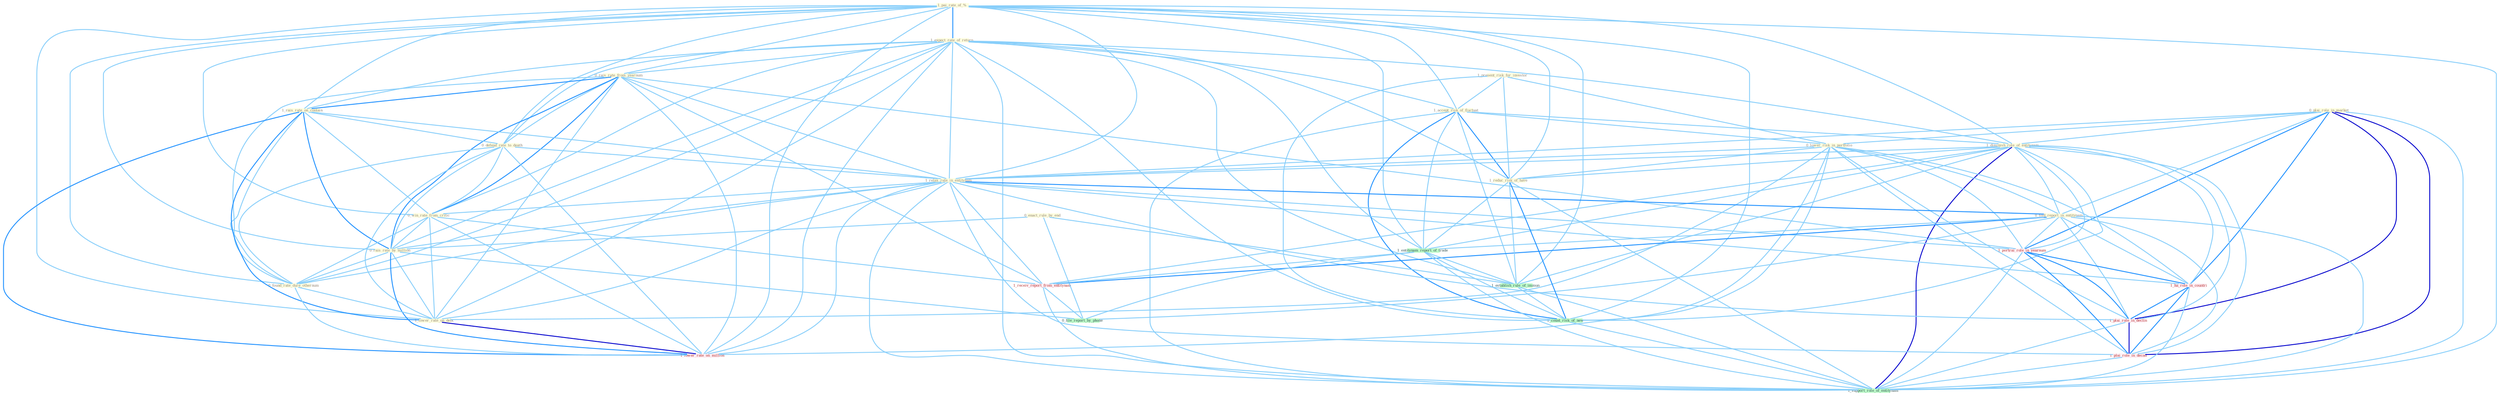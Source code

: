 Graph G{ 
    node
    [shape=polygon,style=filled,width=.5,height=.06,color="#BDFCC9",fixedsize=true,fontsize=4,
    fontcolor="#2f4f4f"];
    {node
    [color="#ffffe0", fontcolor="#8b7d6b"] "1_pai_rate_of_% " "0_plai_role_in_market " "1_present_risk_for_investor " "1_expect_rate_of_return " "1_accept_risk_of_fluctuat " "0_rais_rate_from_yearnum " "1_diminish_role_of_entitynam " "1_rais_rate_on_contain " "0_defend_rate_to_death " "0_enact_rule_by_end " "0_lower_risk_in_portfolio " "1_relax_rate_in_entitynam " "0_told_report_in_entitynam " "1_reduc_risk_of_have " "0_win_rate_from_critic " "0_rais_rate_by_million " "0_found_rate_dure_othernum " "1_lower_rate_on_debt "}
{node [color="#fff0f5", fontcolor="#b22222"] "1_portrai_role_in_yearnum " "1_ha_role_in_countri " "1_lower_rate_on_million " "1_receiv_report_from_entitynam " "1_plai_role_in_declin " "1_plai_role_in_decad "}
edge [color="#B0E2FF"];

	"1_pai_rate_of_% " -- "1_expect_rate_of_return " [w="2", color="#1e90ff" , len=0.8];
	"1_pai_rate_of_% " -- "1_accept_risk_of_fluctuat " [w="1", color="#87cefa" ];
	"1_pai_rate_of_% " -- "0_rais_rate_from_yearnum " [w="1", color="#87cefa" ];
	"1_pai_rate_of_% " -- "1_diminish_role_of_entitynam " [w="1", color="#87cefa" ];
	"1_pai_rate_of_% " -- "1_rais_rate_on_contain " [w="1", color="#87cefa" ];
	"1_pai_rate_of_% " -- "0_defend_rate_to_death " [w="1", color="#87cefa" ];
	"1_pai_rate_of_% " -- "1_relax_rate_in_entitynam " [w="1", color="#87cefa" ];
	"1_pai_rate_of_% " -- "1_reduc_risk_of_have " [w="1", color="#87cefa" ];
	"1_pai_rate_of_% " -- "0_win_rate_from_critic " [w="1", color="#87cefa" ];
	"1_pai_rate_of_% " -- "0_rais_rate_by_million " [w="1", color="#87cefa" ];
	"1_pai_rate_of_% " -- "0_found_rate_dure_othernum " [w="1", color="#87cefa" ];
	"1_pai_rate_of_% " -- "1_lower_rate_on_debt " [w="1", color="#87cefa" ];
	"1_pai_rate_of_% " -- "1_lower_rate_on_million " [w="1", color="#87cefa" ];
	"1_pai_rate_of_% " -- "1_entitynam_report_of_trade " [w="1", color="#87cefa" ];
	"1_pai_rate_of_% " -- "1_establish_rule_of_immun " [w="1", color="#87cefa" ];
	"1_pai_rate_of_% " -- "1_count_risk_of_new " [w="1", color="#87cefa" ];
	"1_pai_rate_of_% " -- "1_support_role_of_entitynam " [w="1", color="#87cefa" ];
	"0_plai_role_in_market " -- "1_diminish_role_of_entitynam " [w="1", color="#87cefa" ];
	"0_plai_role_in_market " -- "0_lower_risk_in_portfolio " [w="1", color="#87cefa" ];
	"0_plai_role_in_market " -- "1_relax_rate_in_entitynam " [w="1", color="#87cefa" ];
	"0_plai_role_in_market " -- "0_told_report_in_entitynam " [w="1", color="#87cefa" ];
	"0_plai_role_in_market " -- "1_portrai_role_in_yearnum " [w="2", color="#1e90ff" , len=0.8];
	"0_plai_role_in_market " -- "1_ha_role_in_countri " [w="2", color="#1e90ff" , len=0.8];
	"0_plai_role_in_market " -- "1_plai_role_in_declin " [w="3", color="#0000cd" , len=0.6];
	"0_plai_role_in_market " -- "1_plai_role_in_decad " [w="3", color="#0000cd" , len=0.6];
	"0_plai_role_in_market " -- "1_support_role_of_entitynam " [w="1", color="#87cefa" ];
	"1_present_risk_for_investor " -- "1_accept_risk_of_fluctuat " [w="1", color="#87cefa" ];
	"1_present_risk_for_investor " -- "0_lower_risk_in_portfolio " [w="1", color="#87cefa" ];
	"1_present_risk_for_investor " -- "1_reduc_risk_of_have " [w="1", color="#87cefa" ];
	"1_present_risk_for_investor " -- "1_count_risk_of_new " [w="1", color="#87cefa" ];
	"1_expect_rate_of_return " -- "1_accept_risk_of_fluctuat " [w="1", color="#87cefa" ];
	"1_expect_rate_of_return " -- "0_rais_rate_from_yearnum " [w="1", color="#87cefa" ];
	"1_expect_rate_of_return " -- "1_diminish_role_of_entitynam " [w="1", color="#87cefa" ];
	"1_expect_rate_of_return " -- "1_rais_rate_on_contain " [w="1", color="#87cefa" ];
	"1_expect_rate_of_return " -- "0_defend_rate_to_death " [w="1", color="#87cefa" ];
	"1_expect_rate_of_return " -- "1_relax_rate_in_entitynam " [w="1", color="#87cefa" ];
	"1_expect_rate_of_return " -- "1_reduc_risk_of_have " [w="1", color="#87cefa" ];
	"1_expect_rate_of_return " -- "0_win_rate_from_critic " [w="1", color="#87cefa" ];
	"1_expect_rate_of_return " -- "0_rais_rate_by_million " [w="1", color="#87cefa" ];
	"1_expect_rate_of_return " -- "0_found_rate_dure_othernum " [w="1", color="#87cefa" ];
	"1_expect_rate_of_return " -- "1_lower_rate_on_debt " [w="1", color="#87cefa" ];
	"1_expect_rate_of_return " -- "1_lower_rate_on_million " [w="1", color="#87cefa" ];
	"1_expect_rate_of_return " -- "1_entitynam_report_of_trade " [w="1", color="#87cefa" ];
	"1_expect_rate_of_return " -- "1_establish_rule_of_immun " [w="1", color="#87cefa" ];
	"1_expect_rate_of_return " -- "1_count_risk_of_new " [w="1", color="#87cefa" ];
	"1_expect_rate_of_return " -- "1_support_role_of_entitynam " [w="1", color="#87cefa" ];
	"1_accept_risk_of_fluctuat " -- "1_diminish_role_of_entitynam " [w="1", color="#87cefa" ];
	"1_accept_risk_of_fluctuat " -- "0_lower_risk_in_portfolio " [w="1", color="#87cefa" ];
	"1_accept_risk_of_fluctuat " -- "1_reduc_risk_of_have " [w="2", color="#1e90ff" , len=0.8];
	"1_accept_risk_of_fluctuat " -- "1_entitynam_report_of_trade " [w="1", color="#87cefa" ];
	"1_accept_risk_of_fluctuat " -- "1_establish_rule_of_immun " [w="1", color="#87cefa" ];
	"1_accept_risk_of_fluctuat " -- "1_count_risk_of_new " [w="2", color="#1e90ff" , len=0.8];
	"1_accept_risk_of_fluctuat " -- "1_support_role_of_entitynam " [w="1", color="#87cefa" ];
	"0_rais_rate_from_yearnum " -- "1_rais_rate_on_contain " [w="2", color="#1e90ff" , len=0.8];
	"0_rais_rate_from_yearnum " -- "0_defend_rate_to_death " [w="1", color="#87cefa" ];
	"0_rais_rate_from_yearnum " -- "1_relax_rate_in_entitynam " [w="1", color="#87cefa" ];
	"0_rais_rate_from_yearnum " -- "0_win_rate_from_critic " [w="2", color="#1e90ff" , len=0.8];
	"0_rais_rate_from_yearnum " -- "0_rais_rate_by_million " [w="2", color="#1e90ff" , len=0.8];
	"0_rais_rate_from_yearnum " -- "0_found_rate_dure_othernum " [w="1", color="#87cefa" ];
	"0_rais_rate_from_yearnum " -- "1_lower_rate_on_debt " [w="1", color="#87cefa" ];
	"0_rais_rate_from_yearnum " -- "1_portrai_role_in_yearnum " [w="1", color="#87cefa" ];
	"0_rais_rate_from_yearnum " -- "1_lower_rate_on_million " [w="1", color="#87cefa" ];
	"0_rais_rate_from_yearnum " -- "1_receiv_report_from_entitynam " [w="1", color="#87cefa" ];
	"1_diminish_role_of_entitynam " -- "1_relax_rate_in_entitynam " [w="1", color="#87cefa" ];
	"1_diminish_role_of_entitynam " -- "0_told_report_in_entitynam " [w="1", color="#87cefa" ];
	"1_diminish_role_of_entitynam " -- "1_reduc_risk_of_have " [w="1", color="#87cefa" ];
	"1_diminish_role_of_entitynam " -- "1_portrai_role_in_yearnum " [w="1", color="#87cefa" ];
	"1_diminish_role_of_entitynam " -- "1_ha_role_in_countri " [w="1", color="#87cefa" ];
	"1_diminish_role_of_entitynam " -- "1_entitynam_report_of_trade " [w="1", color="#87cefa" ];
	"1_diminish_role_of_entitynam " -- "1_receiv_report_from_entitynam " [w="1", color="#87cefa" ];
	"1_diminish_role_of_entitynam " -- "1_plai_role_in_declin " [w="1", color="#87cefa" ];
	"1_diminish_role_of_entitynam " -- "1_establish_rule_of_immun " [w="1", color="#87cefa" ];
	"1_diminish_role_of_entitynam " -- "1_count_risk_of_new " [w="1", color="#87cefa" ];
	"1_diminish_role_of_entitynam " -- "1_plai_role_in_decad " [w="1", color="#87cefa" ];
	"1_diminish_role_of_entitynam " -- "1_support_role_of_entitynam " [w="3", color="#0000cd" , len=0.6];
	"1_rais_rate_on_contain " -- "0_defend_rate_to_death " [w="1", color="#87cefa" ];
	"1_rais_rate_on_contain " -- "1_relax_rate_in_entitynam " [w="1", color="#87cefa" ];
	"1_rais_rate_on_contain " -- "0_win_rate_from_critic " [w="1", color="#87cefa" ];
	"1_rais_rate_on_contain " -- "0_rais_rate_by_million " [w="2", color="#1e90ff" , len=0.8];
	"1_rais_rate_on_contain " -- "0_found_rate_dure_othernum " [w="1", color="#87cefa" ];
	"1_rais_rate_on_contain " -- "1_lower_rate_on_debt " [w="2", color="#1e90ff" , len=0.8];
	"1_rais_rate_on_contain " -- "1_lower_rate_on_million " [w="2", color="#1e90ff" , len=0.8];
	"0_defend_rate_to_death " -- "1_relax_rate_in_entitynam " [w="1", color="#87cefa" ];
	"0_defend_rate_to_death " -- "0_win_rate_from_critic " [w="1", color="#87cefa" ];
	"0_defend_rate_to_death " -- "0_rais_rate_by_million " [w="1", color="#87cefa" ];
	"0_defend_rate_to_death " -- "0_found_rate_dure_othernum " [w="1", color="#87cefa" ];
	"0_defend_rate_to_death " -- "1_lower_rate_on_debt " [w="1", color="#87cefa" ];
	"0_defend_rate_to_death " -- "1_lower_rate_on_million " [w="1", color="#87cefa" ];
	"0_enact_rule_by_end " -- "0_rais_rate_by_million " [w="1", color="#87cefa" ];
	"0_enact_rule_by_end " -- "1_establish_rule_of_immun " [w="1", color="#87cefa" ];
	"0_enact_rule_by_end " -- "0_file_report_by_phone " [w="1", color="#87cefa" ];
	"0_lower_risk_in_portfolio " -- "1_relax_rate_in_entitynam " [w="1", color="#87cefa" ];
	"0_lower_risk_in_portfolio " -- "0_told_report_in_entitynam " [w="1", color="#87cefa" ];
	"0_lower_risk_in_portfolio " -- "1_reduc_risk_of_have " [w="1", color="#87cefa" ];
	"0_lower_risk_in_portfolio " -- "1_lower_rate_on_debt " [w="1", color="#87cefa" ];
	"0_lower_risk_in_portfolio " -- "1_portrai_role_in_yearnum " [w="1", color="#87cefa" ];
	"0_lower_risk_in_portfolio " -- "1_ha_role_in_countri " [w="1", color="#87cefa" ];
	"0_lower_risk_in_portfolio " -- "1_lower_rate_on_million " [w="1", color="#87cefa" ];
	"0_lower_risk_in_portfolio " -- "1_plai_role_in_declin " [w="1", color="#87cefa" ];
	"0_lower_risk_in_portfolio " -- "1_count_risk_of_new " [w="1", color="#87cefa" ];
	"0_lower_risk_in_portfolio " -- "1_plai_role_in_decad " [w="1", color="#87cefa" ];
	"1_relax_rate_in_entitynam " -- "0_told_report_in_entitynam " [w="2", color="#1e90ff" , len=0.8];
	"1_relax_rate_in_entitynam " -- "0_win_rate_from_critic " [w="1", color="#87cefa" ];
	"1_relax_rate_in_entitynam " -- "0_rais_rate_by_million " [w="1", color="#87cefa" ];
	"1_relax_rate_in_entitynam " -- "0_found_rate_dure_othernum " [w="1", color="#87cefa" ];
	"1_relax_rate_in_entitynam " -- "1_lower_rate_on_debt " [w="1", color="#87cefa" ];
	"1_relax_rate_in_entitynam " -- "1_portrai_role_in_yearnum " [w="1", color="#87cefa" ];
	"1_relax_rate_in_entitynam " -- "1_ha_role_in_countri " [w="1", color="#87cefa" ];
	"1_relax_rate_in_entitynam " -- "1_lower_rate_on_million " [w="1", color="#87cefa" ];
	"1_relax_rate_in_entitynam " -- "1_receiv_report_from_entitynam " [w="1", color="#87cefa" ];
	"1_relax_rate_in_entitynam " -- "1_plai_role_in_declin " [w="1", color="#87cefa" ];
	"1_relax_rate_in_entitynam " -- "1_plai_role_in_decad " [w="1", color="#87cefa" ];
	"1_relax_rate_in_entitynam " -- "1_support_role_of_entitynam " [w="1", color="#87cefa" ];
	"0_told_report_in_entitynam " -- "1_portrai_role_in_yearnum " [w="1", color="#87cefa" ];
	"0_told_report_in_entitynam " -- "1_ha_role_in_countri " [w="1", color="#87cefa" ];
	"0_told_report_in_entitynam " -- "1_entitynam_report_of_trade " [w="1", color="#87cefa" ];
	"0_told_report_in_entitynam " -- "1_receiv_report_from_entitynam " [w="2", color="#1e90ff" , len=0.8];
	"0_told_report_in_entitynam " -- "1_plai_role_in_declin " [w="1", color="#87cefa" ];
	"0_told_report_in_entitynam " -- "1_plai_role_in_decad " [w="1", color="#87cefa" ];
	"0_told_report_in_entitynam " -- "0_file_report_by_phone " [w="1", color="#87cefa" ];
	"0_told_report_in_entitynam " -- "1_support_role_of_entitynam " [w="1", color="#87cefa" ];
	"1_reduc_risk_of_have " -- "1_entitynam_report_of_trade " [w="1", color="#87cefa" ];
	"1_reduc_risk_of_have " -- "1_establish_rule_of_immun " [w="1", color="#87cefa" ];
	"1_reduc_risk_of_have " -- "1_count_risk_of_new " [w="2", color="#1e90ff" , len=0.8];
	"1_reduc_risk_of_have " -- "1_support_role_of_entitynam " [w="1", color="#87cefa" ];
	"0_win_rate_from_critic " -- "0_rais_rate_by_million " [w="1", color="#87cefa" ];
	"0_win_rate_from_critic " -- "0_found_rate_dure_othernum " [w="1", color="#87cefa" ];
	"0_win_rate_from_critic " -- "1_lower_rate_on_debt " [w="1", color="#87cefa" ];
	"0_win_rate_from_critic " -- "1_lower_rate_on_million " [w="1", color="#87cefa" ];
	"0_win_rate_from_critic " -- "1_receiv_report_from_entitynam " [w="1", color="#87cefa" ];
	"0_rais_rate_by_million " -- "0_found_rate_dure_othernum " [w="1", color="#87cefa" ];
	"0_rais_rate_by_million " -- "1_lower_rate_on_debt " [w="1", color="#87cefa" ];
	"0_rais_rate_by_million " -- "1_lower_rate_on_million " [w="2", color="#1e90ff" , len=0.8];
	"0_rais_rate_by_million " -- "0_file_report_by_phone " [w="1", color="#87cefa" ];
	"0_found_rate_dure_othernum " -- "1_lower_rate_on_debt " [w="1", color="#87cefa" ];
	"0_found_rate_dure_othernum " -- "1_lower_rate_on_million " [w="1", color="#87cefa" ];
	"1_lower_rate_on_debt " -- "1_lower_rate_on_million " [w="3", color="#0000cd" , len=0.6];
	"1_portrai_role_in_yearnum " -- "1_ha_role_in_countri " [w="2", color="#1e90ff" , len=0.8];
	"1_portrai_role_in_yearnum " -- "1_plai_role_in_declin " [w="2", color="#1e90ff" , len=0.8];
	"1_portrai_role_in_yearnum " -- "1_plai_role_in_decad " [w="2", color="#1e90ff" , len=0.8];
	"1_portrai_role_in_yearnum " -- "1_support_role_of_entitynam " [w="1", color="#87cefa" ];
	"1_ha_role_in_countri " -- "1_plai_role_in_declin " [w="2", color="#1e90ff" , len=0.8];
	"1_ha_role_in_countri " -- "1_plai_role_in_decad " [w="2", color="#1e90ff" , len=0.8];
	"1_ha_role_in_countri " -- "1_support_role_of_entitynam " [w="1", color="#87cefa" ];
	"1_entitynam_report_of_trade " -- "1_receiv_report_from_entitynam " [w="1", color="#87cefa" ];
	"1_entitynam_report_of_trade " -- "1_establish_rule_of_immun " [w="1", color="#87cefa" ];
	"1_entitynam_report_of_trade " -- "1_count_risk_of_new " [w="1", color="#87cefa" ];
	"1_entitynam_report_of_trade " -- "0_file_report_by_phone " [w="1", color="#87cefa" ];
	"1_entitynam_report_of_trade " -- "1_support_role_of_entitynam " [w="1", color="#87cefa" ];
	"1_receiv_report_from_entitynam " -- "0_file_report_by_phone " [w="1", color="#87cefa" ];
	"1_receiv_report_from_entitynam " -- "1_support_role_of_entitynam " [w="1", color="#87cefa" ];
	"1_plai_role_in_declin " -- "1_plai_role_in_decad " [w="3", color="#0000cd" , len=0.6];
	"1_plai_role_in_declin " -- "1_support_role_of_entitynam " [w="1", color="#87cefa" ];
	"1_establish_rule_of_immun " -- "1_count_risk_of_new " [w="1", color="#87cefa" ];
	"1_establish_rule_of_immun " -- "1_support_role_of_entitynam " [w="1", color="#87cefa" ];
	"1_count_risk_of_new " -- "1_support_role_of_entitynam " [w="1", color="#87cefa" ];
	"1_plai_role_in_decad " -- "1_support_role_of_entitynam " [w="1", color="#87cefa" ];
}